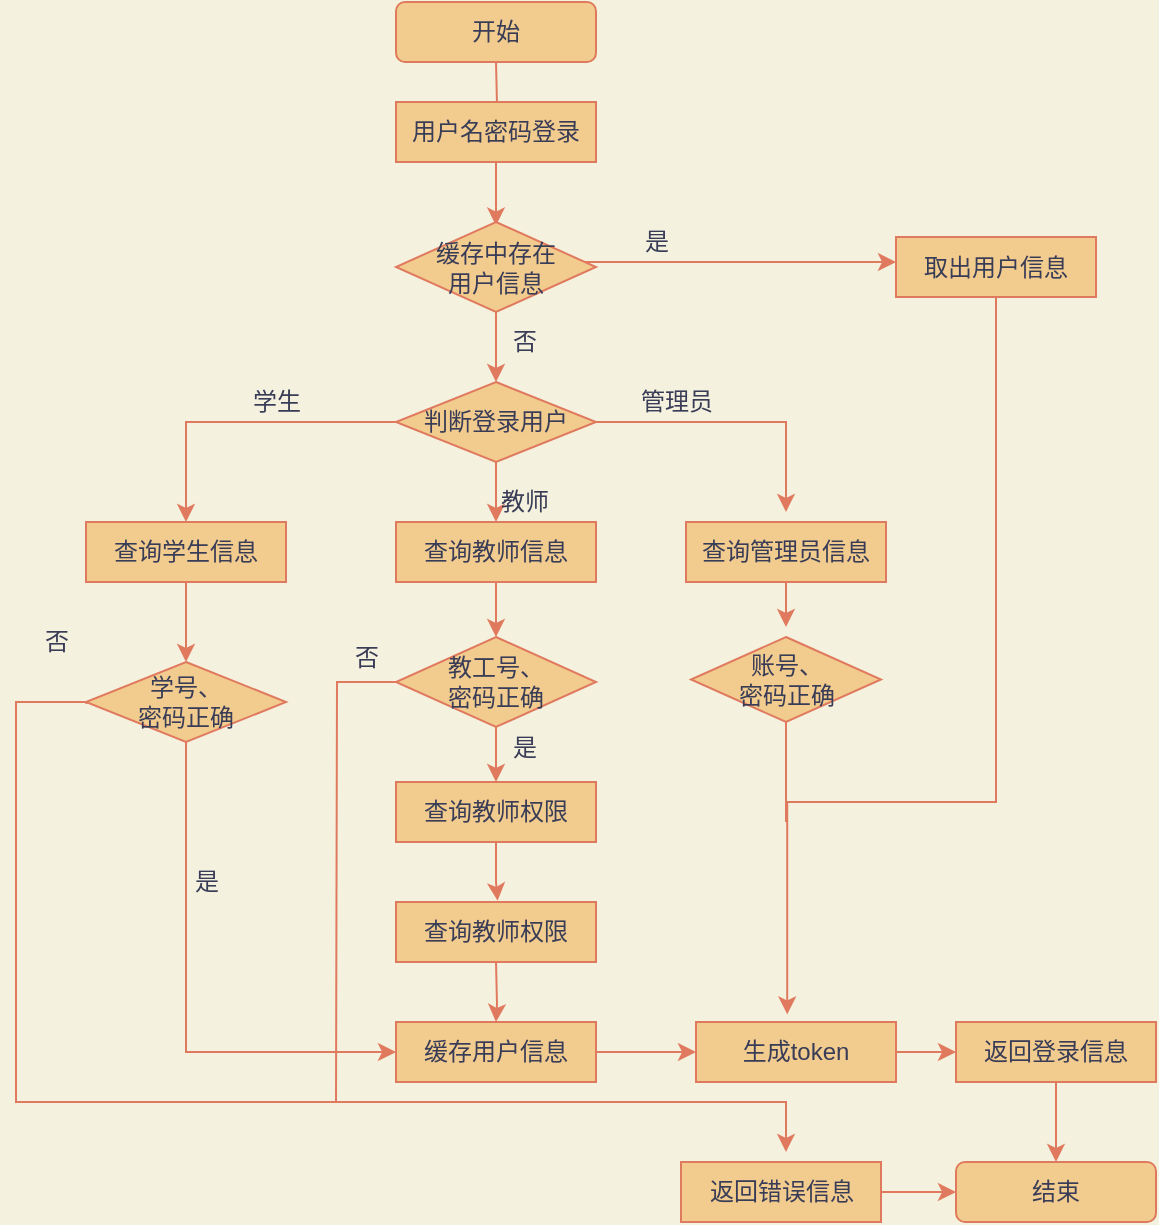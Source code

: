 <mxfile version="15.4.0" type="device"><diagram id="RtccweRBV65OjcW06HMr" name="第 1 页"><mxGraphModel dx="1024" dy="592" grid="1" gridSize="10" guides="1" tooltips="1" connect="0" arrows="1" fold="1" page="1" pageScale="1" pageWidth="827" pageHeight="1169" background="#F4F1DE" math="0" shadow="0"><root><mxCell id="0"/><mxCell id="1" parent="0"/><mxCell id="-qk7U8H7mO4a1IQyjf6m-3" value="" style="edgeStyle=orthogonalEdgeStyle;rounded=0;orthogonalLoop=1;jettySize=auto;html=1;strokeColor=#E07A5F;fontColor=#393C56;labelBackgroundColor=#F4F1DE;" parent="1" target="-qk7U8H7mO4a1IQyjf6m-2" edge="1"><mxGeometry relative="1" as="geometry"><mxPoint x="380" y="120" as="sourcePoint"/></mxGeometry></mxCell><mxCell id="-qk7U8H7mO4a1IQyjf6m-8" value="" style="edgeStyle=orthogonalEdgeStyle;rounded=0;orthogonalLoop=1;jettySize=auto;html=1;strokeColor=#E07A5F;fontColor=#393C56;entryX=0.5;entryY=0.04;entryDx=0;entryDy=0;entryPerimeter=0;labelBackgroundColor=#F4F1DE;" parent="1" source="-qk7U8H7mO4a1IQyjf6m-2" target="-qk7U8H7mO4a1IQyjf6m-4" edge="1"><mxGeometry relative="1" as="geometry"><mxPoint x="380" y="190" as="targetPoint"/></mxGeometry></mxCell><mxCell id="-qk7U8H7mO4a1IQyjf6m-2" value="用户名密码登录" style="whiteSpace=wrap;html=1;strokeWidth=1;fillColor=#F2CC8F;strokeColor=#E07A5F;fontColor=#393C56;" parent="1" vertex="1"><mxGeometry x="330" y="140" width="100" height="30" as="geometry"/></mxCell><mxCell id="-qk7U8H7mO4a1IQyjf6m-10" value="" style="edgeStyle=orthogonalEdgeStyle;rounded=0;orthogonalLoop=1;jettySize=auto;html=1;strokeColor=#E07A5F;fontColor=#393C56;labelBackgroundColor=#F4F1DE;" parent="1" source="-qk7U8H7mO4a1IQyjf6m-4" target="-qk7U8H7mO4a1IQyjf6m-9" edge="1"><mxGeometry relative="1" as="geometry"><Array as="points"><mxPoint x="470" y="220"/><mxPoint x="470" y="220"/></Array></mxGeometry></mxCell><mxCell id="-qk7U8H7mO4a1IQyjf6m-19" value="" style="edgeStyle=orthogonalEdgeStyle;rounded=0;orthogonalLoop=1;jettySize=auto;html=1;strokeColor=#E07A5F;fontColor=#393C56;labelBackgroundColor=#F4F1DE;" parent="1" source="-qk7U8H7mO4a1IQyjf6m-4" edge="1"><mxGeometry relative="1" as="geometry"><mxPoint x="380" y="280" as="targetPoint"/></mxGeometry></mxCell><mxCell id="-qk7U8H7mO4a1IQyjf6m-4" value="缓存中存在&lt;br&gt;用户信息" style="rhombus;whiteSpace=wrap;html=1;strokeWidth=1;fillColor=#F2CC8F;strokeColor=#E07A5F;fontColor=#393C56;" parent="1" vertex="1"><mxGeometry x="330" y="200" width="100" height="45" as="geometry"/></mxCell><mxCell id="-qk7U8H7mO4a1IQyjf6m-58" value="" style="edgeStyle=orthogonalEdgeStyle;rounded=0;orthogonalLoop=1;jettySize=auto;html=1;strokeColor=#E07A5F;fontColor=#393C56;entryX=0.456;entryY=-0.127;entryDx=0;entryDy=0;entryPerimeter=0;labelBackgroundColor=#F4F1DE;" parent="1" source="-qk7U8H7mO4a1IQyjf6m-9" target="-qk7U8H7mO4a1IQyjf6m-12" edge="1"><mxGeometry relative="1" as="geometry"><mxPoint x="526" y="590" as="targetPoint"/><Array as="points"><mxPoint x="630" y="490"/><mxPoint x="526" y="490"/></Array></mxGeometry></mxCell><mxCell id="-qk7U8H7mO4a1IQyjf6m-9" value="取出用户信息" style="whiteSpace=wrap;html=1;strokeWidth=1;fillColor=#F2CC8F;strokeColor=#E07A5F;fontColor=#393C56;" parent="1" vertex="1"><mxGeometry x="580" y="207.5" width="100" height="30" as="geometry"/></mxCell><mxCell id="-qk7U8H7mO4a1IQyjf6m-11" value="是" style="text;html=1;align=center;verticalAlign=middle;resizable=0;points=[];autosize=1;strokeColor=none;fillColor=none;fontColor=#393C56;" parent="1" vertex="1"><mxGeometry x="445" y="200" width="30" height="20" as="geometry"/></mxCell><mxCell id="-qk7U8H7mO4a1IQyjf6m-49" value="" style="edgeStyle=orthogonalEdgeStyle;rounded=0;orthogonalLoop=1;jettySize=auto;html=1;strokeColor=#E07A5F;fontColor=#393C56;labelBackgroundColor=#F4F1DE;" parent="1" source="-qk7U8H7mO4a1IQyjf6m-12" target="-qk7U8H7mO4a1IQyjf6m-15" edge="1"><mxGeometry relative="1" as="geometry"/></mxCell><mxCell id="-qk7U8H7mO4a1IQyjf6m-12" value="生成token" style="whiteSpace=wrap;html=1;strokeWidth=1;fillColor=#F2CC8F;strokeColor=#E07A5F;fontColor=#393C56;" parent="1" vertex="1"><mxGeometry x="480" y="600" width="100" height="30" as="geometry"/></mxCell><mxCell id="N5TSZJVfEdbcqR9LMg7V-15" value="" style="edgeStyle=orthogonalEdgeStyle;curved=0;rounded=1;sketch=0;orthogonalLoop=1;jettySize=auto;html=1;fontColor=#393C56;strokeColor=#E07A5F;fillColor=#F2CC8F;labelBackgroundColor=#F4F1DE;" parent="1" source="-qk7U8H7mO4a1IQyjf6m-15" target="N5TSZJVfEdbcqR9LMg7V-14" edge="1"><mxGeometry relative="1" as="geometry"/></mxCell><mxCell id="-qk7U8H7mO4a1IQyjf6m-15" value="返回登录信息" style="whiteSpace=wrap;html=1;strokeWidth=1;fillColor=#F2CC8F;strokeColor=#E07A5F;fontColor=#393C56;" parent="1" vertex="1"><mxGeometry x="610" y="600" width="100" height="30" as="geometry"/></mxCell><mxCell id="-qk7U8H7mO4a1IQyjf6m-20" value="否" style="text;html=1;align=center;verticalAlign=middle;resizable=0;points=[];autosize=1;strokeColor=none;fillColor=none;fontColor=#393C56;" parent="1" vertex="1"><mxGeometry x="379" y="250" width="30" height="20" as="geometry"/></mxCell><mxCell id="-qk7U8H7mO4a1IQyjf6m-25" value="" style="edgeStyle=orthogonalEdgeStyle;rounded=0;orthogonalLoop=1;jettySize=auto;html=1;strokeColor=#E07A5F;fontColor=#393C56;labelBackgroundColor=#F4F1DE;" parent="1" source="-qk7U8H7mO4a1IQyjf6m-21" edge="1"><mxGeometry relative="1" as="geometry"><mxPoint x="380" y="350" as="targetPoint"/></mxGeometry></mxCell><mxCell id="-qk7U8H7mO4a1IQyjf6m-37" value="" style="edgeStyle=orthogonalEdgeStyle;rounded=0;orthogonalLoop=1;jettySize=auto;html=1;strokeColor=#E07A5F;fontColor=#393C56;labelBackgroundColor=#F4F1DE;" parent="1" source="-qk7U8H7mO4a1IQyjf6m-21" target="-qk7U8H7mO4a1IQyjf6m-36" edge="1"><mxGeometry relative="1" as="geometry"/></mxCell><mxCell id="N5TSZJVfEdbcqR9LMg7V-5" value="" style="edgeStyle=orthogonalEdgeStyle;rounded=0;orthogonalLoop=1;jettySize=auto;html=1;endArrow=classic;endFill=1;sourcePerimeterSpacing=-9;targetPerimeterSpacing=5;strokeColor=#E07A5F;fontColor=#393C56;labelBackgroundColor=#F4F1DE;" parent="1" source="-qk7U8H7mO4a1IQyjf6m-21" target="N5TSZJVfEdbcqR9LMg7V-4" edge="1"><mxGeometry relative="1" as="geometry"/></mxCell><mxCell id="-qk7U8H7mO4a1IQyjf6m-21" value="判断登录用户" style="rhombus;whiteSpace=wrap;html=1;strokeWidth=1;fillColor=#F2CC8F;strokeColor=#E07A5F;fontColor=#393C56;" parent="1" vertex="1"><mxGeometry x="330" y="280" width="100" height="40" as="geometry"/></mxCell><mxCell id="-qk7U8H7mO4a1IQyjf6m-27" value="" style="edgeStyle=orthogonalEdgeStyle;rounded=0;orthogonalLoop=1;jettySize=auto;html=1;strokeColor=#E07A5F;fontColor=#393C56;labelBackgroundColor=#F4F1DE;" parent="1" source="-qk7U8H7mO4a1IQyjf6m-24" target="-qk7U8H7mO4a1IQyjf6m-26" edge="1"><mxGeometry relative="1" as="geometry"/></mxCell><mxCell id="-qk7U8H7mO4a1IQyjf6m-59" value="" style="edgeStyle=orthogonalEdgeStyle;rounded=0;orthogonalLoop=1;jettySize=auto;html=1;strokeColor=#E07A5F;fontColor=#393C56;endArrow=none;endFill=0;labelBackgroundColor=#F4F1DE;" parent="1" source="-qk7U8H7mO4a1IQyjf6m-24" edge="1"><mxGeometry relative="1" as="geometry"><mxPoint x="300" y="640" as="targetPoint"/></mxGeometry></mxCell><mxCell id="-qk7U8H7mO4a1IQyjf6m-24" value="教工号、&lt;br&gt;密码正确" style="rhombus;whiteSpace=wrap;html=1;strokeWidth=1;fillColor=#F2CC8F;strokeColor=#E07A5F;fontColor=#393C56;" parent="1" vertex="1"><mxGeometry x="330" y="407.5" width="100" height="45" as="geometry"/></mxCell><mxCell id="-qk7U8H7mO4a1IQyjf6m-51" value="" style="edgeStyle=orthogonalEdgeStyle;rounded=0;orthogonalLoop=1;jettySize=auto;html=1;strokeColor=#E07A5F;fontColor=#393C56;labelBackgroundColor=#F4F1DE;" parent="1" target="-qk7U8H7mO4a1IQyjf6m-43" edge="1"><mxGeometry relative="1" as="geometry"><mxPoint x="380" y="570" as="sourcePoint"/></mxGeometry></mxCell><mxCell id="N5TSZJVfEdbcqR9LMg7V-3" value="" style="edgeStyle=orthogonalEdgeStyle;rounded=0;orthogonalLoop=1;jettySize=auto;html=1;endArrow=classic;endFill=1;sourcePerimeterSpacing=-9;targetPerimeterSpacing=5;entryX=0.508;entryY=-0.02;entryDx=0;entryDy=0;entryPerimeter=0;strokeColor=#E07A5F;fontColor=#393C56;labelBackgroundColor=#F4F1DE;" parent="1" source="-qk7U8H7mO4a1IQyjf6m-26" target="N5TSZJVfEdbcqR9LMg7V-1" edge="1"><mxGeometry relative="1" as="geometry"/></mxCell><mxCell id="-qk7U8H7mO4a1IQyjf6m-26" value="查询教师权限" style="whiteSpace=wrap;html=1;strokeWidth=1;fillColor=#F2CC8F;strokeColor=#E07A5F;fontColor=#393C56;" parent="1" vertex="1"><mxGeometry x="330" y="480" width="100" height="30" as="geometry"/></mxCell><mxCell id="-qk7U8H7mO4a1IQyjf6m-28" value="是" style="text;html=1;align=center;verticalAlign=middle;resizable=0;points=[];autosize=1;strokeColor=none;fillColor=none;fontColor=#393C56;" parent="1" vertex="1"><mxGeometry x="379" y="452.5" width="30" height="20" as="geometry"/></mxCell><mxCell id="-qk7U8H7mO4a1IQyjf6m-41" value="" style="edgeStyle=orthogonalEdgeStyle;rounded=0;orthogonalLoop=1;jettySize=auto;html=1;strokeColor=#E07A5F;fontColor=#393C56;labelBackgroundColor=#F4F1DE;" parent="1" source="-qk7U8H7mO4a1IQyjf6m-36" target="-qk7U8H7mO4a1IQyjf6m-40" edge="1"><mxGeometry relative="1" as="geometry"/></mxCell><mxCell id="-qk7U8H7mO4a1IQyjf6m-36" value="查询学生信息" style="whiteSpace=wrap;html=1;strokeWidth=1;fillColor=#F2CC8F;strokeColor=#E07A5F;fontColor=#393C56;" parent="1" vertex="1"><mxGeometry x="175" y="350" width="100" height="30" as="geometry"/></mxCell><mxCell id="-qk7U8H7mO4a1IQyjf6m-39" value="" style="edgeStyle=orthogonalEdgeStyle;rounded=0;orthogonalLoop=1;jettySize=auto;html=1;strokeColor=#E07A5F;fontColor=#393C56;labelBackgroundColor=#F4F1DE;" parent="1" source="-qk7U8H7mO4a1IQyjf6m-38" target="-qk7U8H7mO4a1IQyjf6m-24" edge="1"><mxGeometry relative="1" as="geometry"/></mxCell><mxCell id="-qk7U8H7mO4a1IQyjf6m-38" value="查询教师信息" style="whiteSpace=wrap;html=1;strokeWidth=1;fillColor=#F2CC8F;strokeColor=#E07A5F;fontColor=#393C56;" parent="1" vertex="1"><mxGeometry x="330" y="350" width="100" height="30" as="geometry"/></mxCell><mxCell id="-qk7U8H7mO4a1IQyjf6m-47" value="" style="edgeStyle=orthogonalEdgeStyle;rounded=0;orthogonalLoop=1;jettySize=auto;html=1;strokeColor=#E07A5F;fontColor=#393C56;labelBackgroundColor=#F4F1DE;" parent="1" source="-qk7U8H7mO4a1IQyjf6m-40" target="-qk7U8H7mO4a1IQyjf6m-43" edge="1"><mxGeometry relative="1" as="geometry"><Array as="points"><mxPoint x="225" y="615"/></Array></mxGeometry></mxCell><mxCell id="-qk7U8H7mO4a1IQyjf6m-54" value="" style="edgeStyle=orthogonalEdgeStyle;rounded=0;orthogonalLoop=1;jettySize=auto;html=1;strokeColor=#E07A5F;fontColor=#393C56;exitX=0.002;exitY=0.525;exitDx=0;exitDy=0;exitPerimeter=0;targetPerimeterSpacing=5;sourcePerimeterSpacing=-9;labelBackgroundColor=#F4F1DE;" parent="1" source="-qk7U8H7mO4a1IQyjf6m-40" target="-qk7U8H7mO4a1IQyjf6m-55" edge="1"><mxGeometry relative="1" as="geometry"><mxPoint x="330" y="670" as="targetPoint"/><Array as="points"><mxPoint x="175" y="440"/><mxPoint x="140" y="440"/><mxPoint x="140" y="640"/><mxPoint x="525" y="640"/></Array></mxGeometry></mxCell><mxCell id="-qk7U8H7mO4a1IQyjf6m-40" value="学号、&lt;br&gt;密码正确" style="rhombus;whiteSpace=wrap;html=1;strokeWidth=1;fillColor=#F2CC8F;strokeColor=#E07A5F;fontColor=#393C56;" parent="1" vertex="1"><mxGeometry x="175" y="420" width="100" height="40" as="geometry"/></mxCell><mxCell id="-qk7U8H7mO4a1IQyjf6m-48" value="" style="edgeStyle=orthogonalEdgeStyle;rounded=0;orthogonalLoop=1;jettySize=auto;html=1;strokeColor=#E07A5F;fontColor=#393C56;labelBackgroundColor=#F4F1DE;" parent="1" source="-qk7U8H7mO4a1IQyjf6m-43" target="-qk7U8H7mO4a1IQyjf6m-12" edge="1"><mxGeometry relative="1" as="geometry"/></mxCell><mxCell id="-qk7U8H7mO4a1IQyjf6m-43" value="缓存用户信息" style="whiteSpace=wrap;html=1;strokeWidth=1;fillColor=#F2CC8F;strokeColor=#E07A5F;fontColor=#393C56;" parent="1" vertex="1"><mxGeometry x="330" y="600" width="100" height="30" as="geometry"/></mxCell><mxCell id="-qk7U8H7mO4a1IQyjf6m-52" value="是" style="text;html=1;align=center;verticalAlign=middle;resizable=0;points=[];autosize=1;strokeColor=none;fillColor=none;fontColor=#393C56;" parent="1" vertex="1"><mxGeometry x="220" y="520" width="30" height="20" as="geometry"/></mxCell><mxCell id="N5TSZJVfEdbcqR9LMg7V-16" value="" style="edgeStyle=orthogonalEdgeStyle;curved=0;rounded=1;sketch=0;orthogonalLoop=1;jettySize=auto;html=1;fontColor=#393C56;strokeColor=#E07A5F;fillColor=#F2CC8F;labelBackgroundColor=#F4F1DE;" parent="1" source="-qk7U8H7mO4a1IQyjf6m-55" target="N5TSZJVfEdbcqR9LMg7V-14" edge="1"><mxGeometry relative="1" as="geometry"/></mxCell><mxCell id="-qk7U8H7mO4a1IQyjf6m-55" value="返回错误信息" style="whiteSpace=wrap;html=1;strokeWidth=1;fillColor=#F2CC8F;strokeColor=#E07A5F;fontColor=#393C56;" parent="1" vertex="1"><mxGeometry x="472.5" y="670" width="100" height="30" as="geometry"/></mxCell><mxCell id="-qk7U8H7mO4a1IQyjf6m-60" value="否" style="text;html=1;align=center;verticalAlign=middle;resizable=0;points=[];autosize=1;strokeColor=none;fillColor=none;fontColor=#393C56;" parent="1" vertex="1"><mxGeometry x="300" y="407.5" width="30" height="20" as="geometry"/></mxCell><mxCell id="-qk7U8H7mO4a1IQyjf6m-61" value="否" style="text;html=1;align=center;verticalAlign=middle;resizable=0;points=[];autosize=1;strokeColor=none;fillColor=none;fontColor=#393C56;" parent="1" vertex="1"><mxGeometry x="145" y="400" width="30" height="20" as="geometry"/></mxCell><mxCell id="-qk7U8H7mO4a1IQyjf6m-62" value="教师" style="text;html=1;align=center;verticalAlign=middle;resizable=0;points=[];autosize=1;strokeColor=none;fillColor=none;fontColor=#393C56;" parent="1" vertex="1"><mxGeometry x="374" y="330" width="40" height="20" as="geometry"/></mxCell><mxCell id="-qk7U8H7mO4a1IQyjf6m-63" value="学生" style="text;html=1;align=center;verticalAlign=middle;resizable=0;points=[];autosize=1;strokeColor=none;fillColor=none;fontColor=#393C56;" parent="1" vertex="1"><mxGeometry x="250" y="280" width="40" height="20" as="geometry"/></mxCell><mxCell id="N5TSZJVfEdbcqR9LMg7V-1" value="查询教师权限" style="whiteSpace=wrap;html=1;strokeWidth=1;fillColor=#F2CC8F;strokeColor=#E07A5F;fontColor=#393C56;" parent="1" vertex="1"><mxGeometry x="330" y="540" width="100" height="30" as="geometry"/></mxCell><mxCell id="N5TSZJVfEdbcqR9LMg7V-8" value="" style="edgeStyle=orthogonalEdgeStyle;rounded=0;orthogonalLoop=1;jettySize=auto;html=1;endArrow=classic;endFill=1;sourcePerimeterSpacing=-9;targetPerimeterSpacing=5;strokeColor=#E07A5F;fontColor=#393C56;labelBackgroundColor=#F4F1DE;" parent="1" source="N5TSZJVfEdbcqR9LMg7V-4" target="N5TSZJVfEdbcqR9LMg7V-7" edge="1"><mxGeometry relative="1" as="geometry"/></mxCell><mxCell id="N5TSZJVfEdbcqR9LMg7V-4" value="查询管理员信息" style="whiteSpace=wrap;html=1;fontColor=#393C56;strokeColor=#E07A5F;strokeWidth=1;fillColor=#F2CC8F;" parent="1" vertex="1"><mxGeometry x="475" y="350" width="100" height="30" as="geometry"/></mxCell><mxCell id="N5TSZJVfEdbcqR9LMg7V-6" value="管理员" style="text;html=1;align=center;verticalAlign=middle;resizable=0;points=[];autosize=1;strokeColor=none;fillColor=none;fontColor=#393C56;" parent="1" vertex="1"><mxGeometry x="445" y="280" width="50" height="20" as="geometry"/></mxCell><mxCell id="N5TSZJVfEdbcqR9LMg7V-11" value="" style="edgeStyle=orthogonalEdgeStyle;rounded=0;orthogonalLoop=1;jettySize=auto;html=1;endArrow=none;endFill=0;sourcePerimeterSpacing=-9;targetPerimeterSpacing=5;strokeColor=#E07A5F;fontColor=#393C56;labelBackgroundColor=#F4F1DE;" parent="1" source="N5TSZJVfEdbcqR9LMg7V-7" edge="1"><mxGeometry relative="1" as="geometry"><mxPoint x="525" y="500" as="targetPoint"/></mxGeometry></mxCell><mxCell id="N5TSZJVfEdbcqR9LMg7V-7" value="账号、&lt;br&gt;密码正确" style="rhombus;whiteSpace=wrap;html=1;fontColor=#393C56;strokeColor=#E07A5F;strokeWidth=1;fillColor=#F2CC8F;" parent="1" vertex="1"><mxGeometry x="477.5" y="407.5" width="95" height="42.5" as="geometry"/></mxCell><mxCell id="N5TSZJVfEdbcqR9LMg7V-13" value="开始" style="rounded=1;whiteSpace=wrap;html=1;sketch=0;fontColor=#393C56;strokeColor=#E07A5F;fillColor=#F2CC8F;" parent="1" vertex="1"><mxGeometry x="330" y="90" width="100" height="30" as="geometry"/></mxCell><mxCell id="N5TSZJVfEdbcqR9LMg7V-14" value="结束" style="rounded=1;whiteSpace=wrap;html=1;sketch=0;fontColor=#393C56;strokeColor=#E07A5F;fillColor=#F2CC8F;" parent="1" vertex="1"><mxGeometry x="610" y="670" width="100" height="30" as="geometry"/></mxCell></root></mxGraphModel></diagram></mxfile>